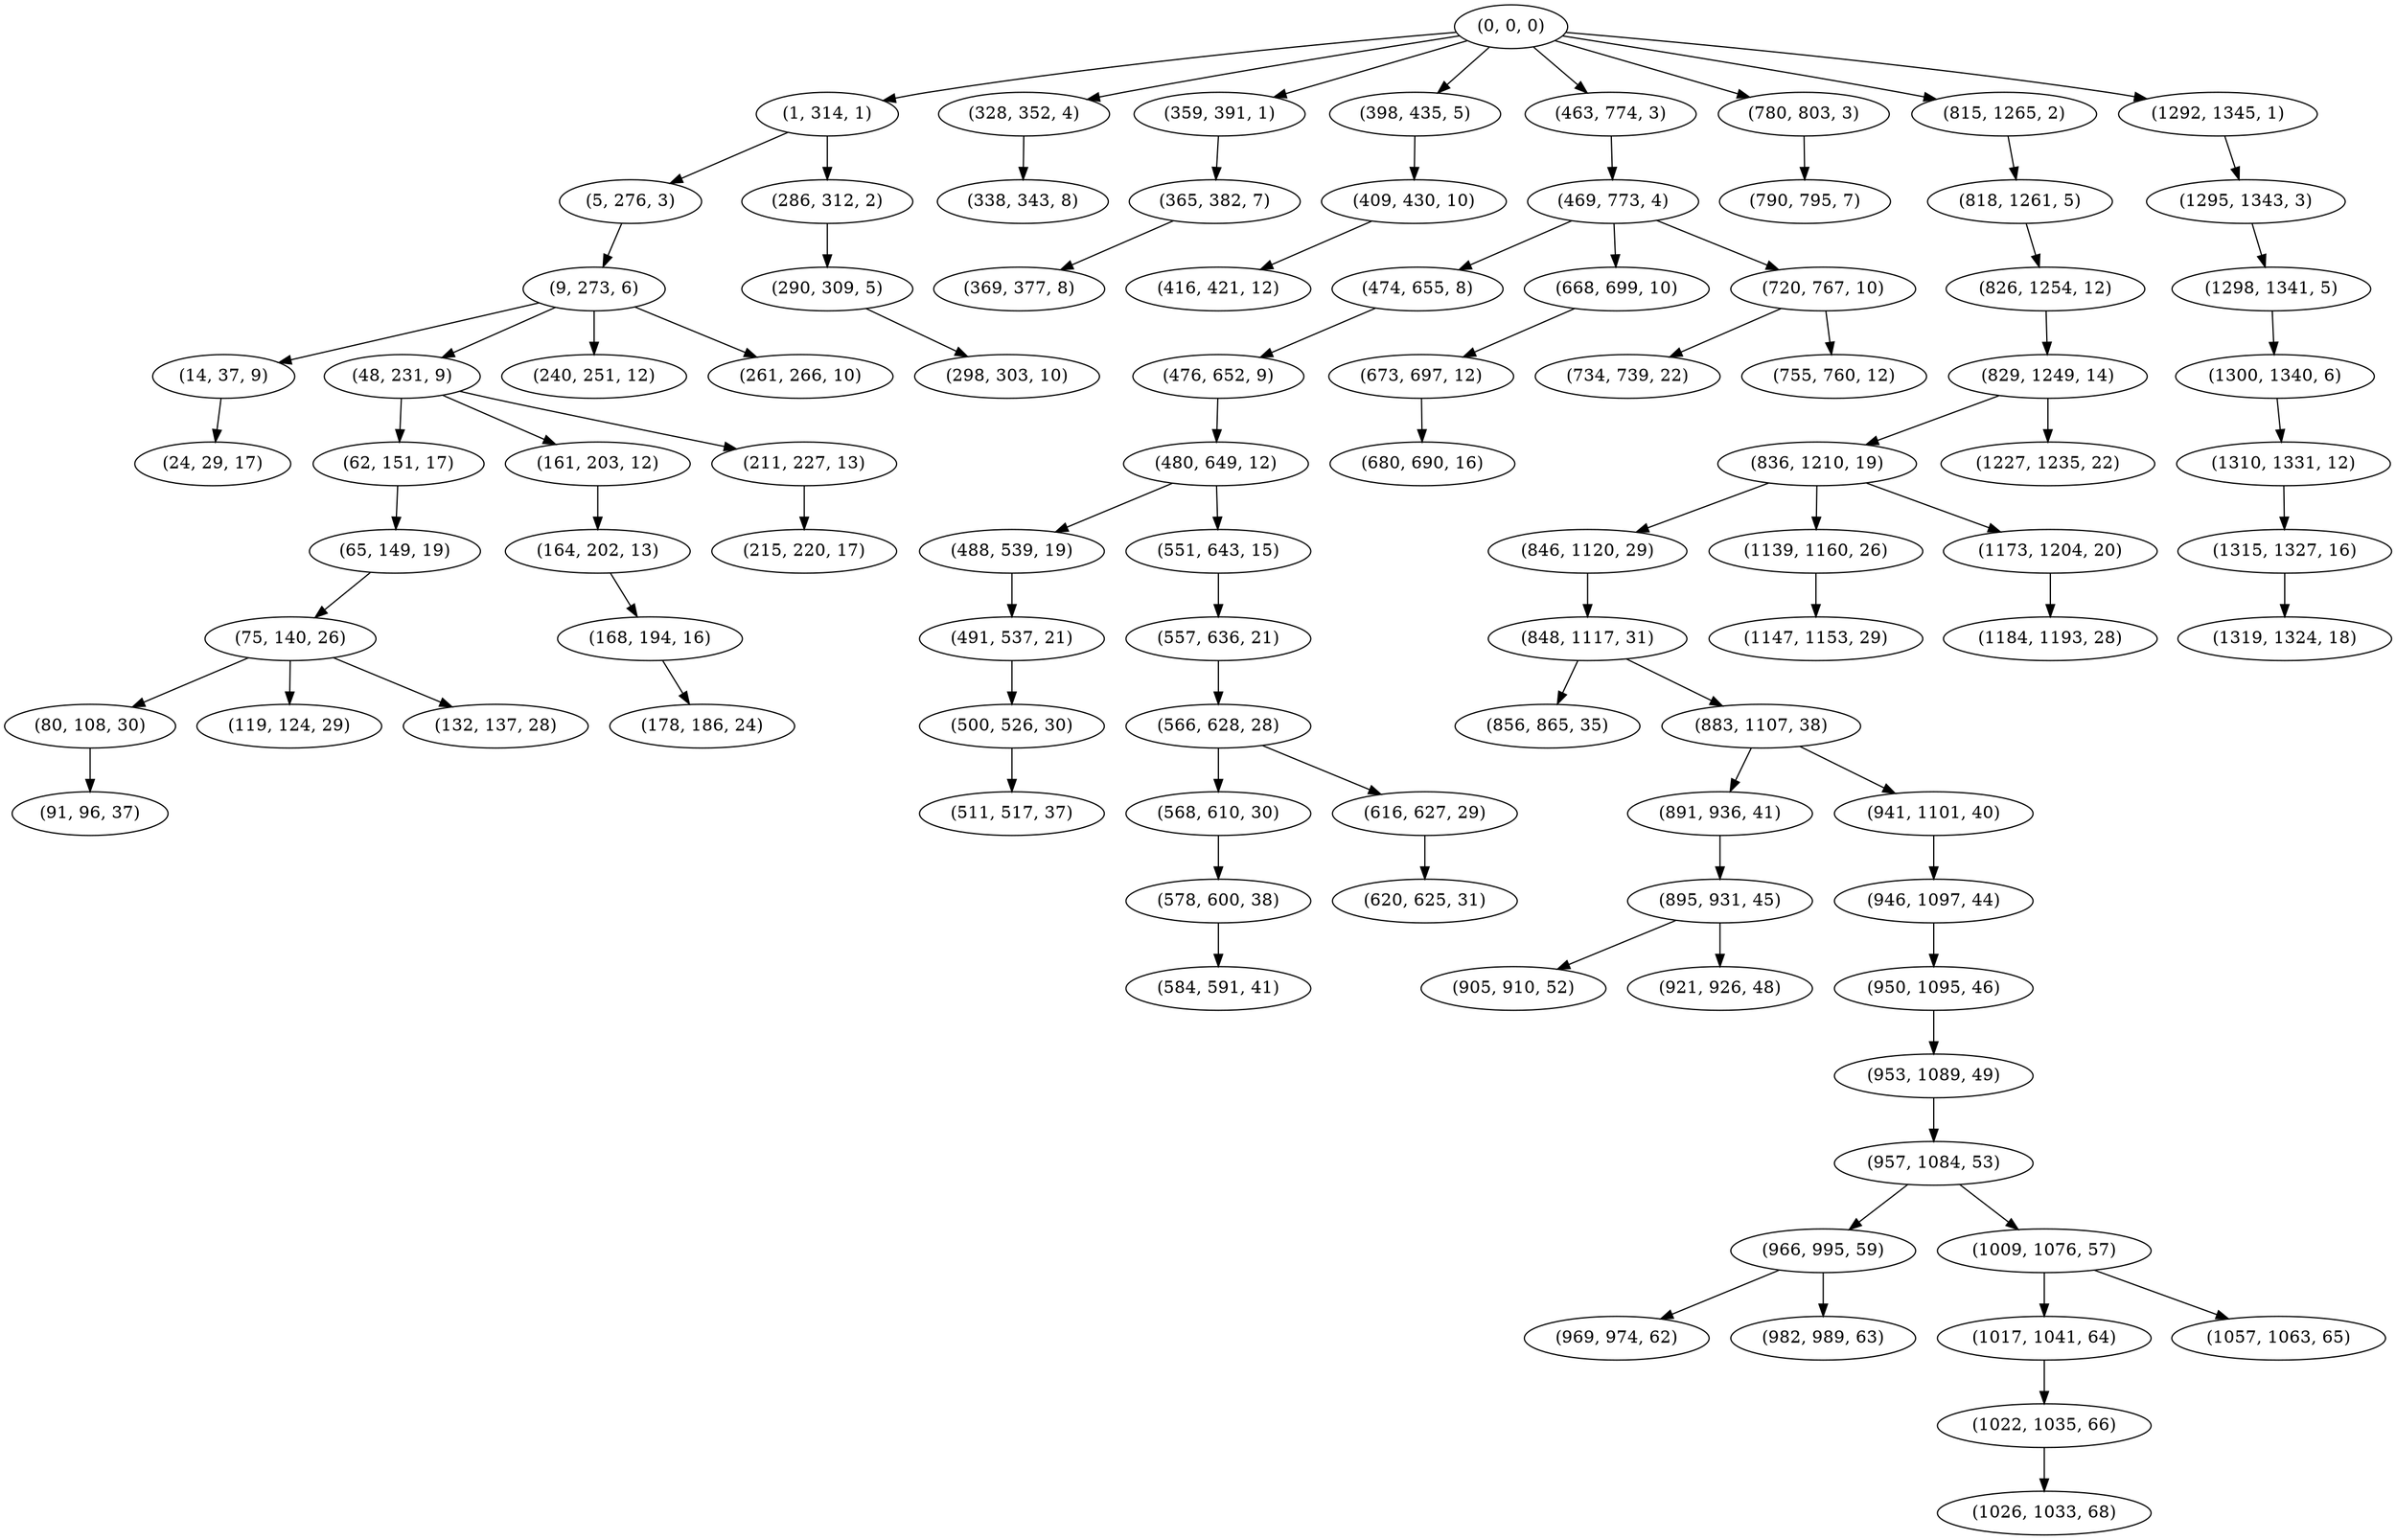 digraph tree {
    "(0, 0, 0)";
    "(1, 314, 1)";
    "(5, 276, 3)";
    "(9, 273, 6)";
    "(14, 37, 9)";
    "(24, 29, 17)";
    "(48, 231, 9)";
    "(62, 151, 17)";
    "(65, 149, 19)";
    "(75, 140, 26)";
    "(80, 108, 30)";
    "(91, 96, 37)";
    "(119, 124, 29)";
    "(132, 137, 28)";
    "(161, 203, 12)";
    "(164, 202, 13)";
    "(168, 194, 16)";
    "(178, 186, 24)";
    "(211, 227, 13)";
    "(215, 220, 17)";
    "(240, 251, 12)";
    "(261, 266, 10)";
    "(286, 312, 2)";
    "(290, 309, 5)";
    "(298, 303, 10)";
    "(328, 352, 4)";
    "(338, 343, 8)";
    "(359, 391, 1)";
    "(365, 382, 7)";
    "(369, 377, 8)";
    "(398, 435, 5)";
    "(409, 430, 10)";
    "(416, 421, 12)";
    "(463, 774, 3)";
    "(469, 773, 4)";
    "(474, 655, 8)";
    "(476, 652, 9)";
    "(480, 649, 12)";
    "(488, 539, 19)";
    "(491, 537, 21)";
    "(500, 526, 30)";
    "(511, 517, 37)";
    "(551, 643, 15)";
    "(557, 636, 21)";
    "(566, 628, 28)";
    "(568, 610, 30)";
    "(578, 600, 38)";
    "(584, 591, 41)";
    "(616, 627, 29)";
    "(620, 625, 31)";
    "(668, 699, 10)";
    "(673, 697, 12)";
    "(680, 690, 16)";
    "(720, 767, 10)";
    "(734, 739, 22)";
    "(755, 760, 12)";
    "(780, 803, 3)";
    "(790, 795, 7)";
    "(815, 1265, 2)";
    "(818, 1261, 5)";
    "(826, 1254, 12)";
    "(829, 1249, 14)";
    "(836, 1210, 19)";
    "(846, 1120, 29)";
    "(848, 1117, 31)";
    "(856, 865, 35)";
    "(883, 1107, 38)";
    "(891, 936, 41)";
    "(895, 931, 45)";
    "(905, 910, 52)";
    "(921, 926, 48)";
    "(941, 1101, 40)";
    "(946, 1097, 44)";
    "(950, 1095, 46)";
    "(953, 1089, 49)";
    "(957, 1084, 53)";
    "(966, 995, 59)";
    "(969, 974, 62)";
    "(982, 989, 63)";
    "(1009, 1076, 57)";
    "(1017, 1041, 64)";
    "(1022, 1035, 66)";
    "(1026, 1033, 68)";
    "(1057, 1063, 65)";
    "(1139, 1160, 26)";
    "(1147, 1153, 29)";
    "(1173, 1204, 20)";
    "(1184, 1193, 28)";
    "(1227, 1235, 22)";
    "(1292, 1345, 1)";
    "(1295, 1343, 3)";
    "(1298, 1341, 5)";
    "(1300, 1340, 6)";
    "(1310, 1331, 12)";
    "(1315, 1327, 16)";
    "(1319, 1324, 18)";
    "(0, 0, 0)" -> "(1, 314, 1)";
    "(0, 0, 0)" -> "(328, 352, 4)";
    "(0, 0, 0)" -> "(359, 391, 1)";
    "(0, 0, 0)" -> "(398, 435, 5)";
    "(0, 0, 0)" -> "(463, 774, 3)";
    "(0, 0, 0)" -> "(780, 803, 3)";
    "(0, 0, 0)" -> "(815, 1265, 2)";
    "(0, 0, 0)" -> "(1292, 1345, 1)";
    "(1, 314, 1)" -> "(5, 276, 3)";
    "(1, 314, 1)" -> "(286, 312, 2)";
    "(5, 276, 3)" -> "(9, 273, 6)";
    "(9, 273, 6)" -> "(14, 37, 9)";
    "(9, 273, 6)" -> "(48, 231, 9)";
    "(9, 273, 6)" -> "(240, 251, 12)";
    "(9, 273, 6)" -> "(261, 266, 10)";
    "(14, 37, 9)" -> "(24, 29, 17)";
    "(48, 231, 9)" -> "(62, 151, 17)";
    "(48, 231, 9)" -> "(161, 203, 12)";
    "(48, 231, 9)" -> "(211, 227, 13)";
    "(62, 151, 17)" -> "(65, 149, 19)";
    "(65, 149, 19)" -> "(75, 140, 26)";
    "(75, 140, 26)" -> "(80, 108, 30)";
    "(75, 140, 26)" -> "(119, 124, 29)";
    "(75, 140, 26)" -> "(132, 137, 28)";
    "(80, 108, 30)" -> "(91, 96, 37)";
    "(161, 203, 12)" -> "(164, 202, 13)";
    "(164, 202, 13)" -> "(168, 194, 16)";
    "(168, 194, 16)" -> "(178, 186, 24)";
    "(211, 227, 13)" -> "(215, 220, 17)";
    "(286, 312, 2)" -> "(290, 309, 5)";
    "(290, 309, 5)" -> "(298, 303, 10)";
    "(328, 352, 4)" -> "(338, 343, 8)";
    "(359, 391, 1)" -> "(365, 382, 7)";
    "(365, 382, 7)" -> "(369, 377, 8)";
    "(398, 435, 5)" -> "(409, 430, 10)";
    "(409, 430, 10)" -> "(416, 421, 12)";
    "(463, 774, 3)" -> "(469, 773, 4)";
    "(469, 773, 4)" -> "(474, 655, 8)";
    "(469, 773, 4)" -> "(668, 699, 10)";
    "(469, 773, 4)" -> "(720, 767, 10)";
    "(474, 655, 8)" -> "(476, 652, 9)";
    "(476, 652, 9)" -> "(480, 649, 12)";
    "(480, 649, 12)" -> "(488, 539, 19)";
    "(480, 649, 12)" -> "(551, 643, 15)";
    "(488, 539, 19)" -> "(491, 537, 21)";
    "(491, 537, 21)" -> "(500, 526, 30)";
    "(500, 526, 30)" -> "(511, 517, 37)";
    "(551, 643, 15)" -> "(557, 636, 21)";
    "(557, 636, 21)" -> "(566, 628, 28)";
    "(566, 628, 28)" -> "(568, 610, 30)";
    "(566, 628, 28)" -> "(616, 627, 29)";
    "(568, 610, 30)" -> "(578, 600, 38)";
    "(578, 600, 38)" -> "(584, 591, 41)";
    "(616, 627, 29)" -> "(620, 625, 31)";
    "(668, 699, 10)" -> "(673, 697, 12)";
    "(673, 697, 12)" -> "(680, 690, 16)";
    "(720, 767, 10)" -> "(734, 739, 22)";
    "(720, 767, 10)" -> "(755, 760, 12)";
    "(780, 803, 3)" -> "(790, 795, 7)";
    "(815, 1265, 2)" -> "(818, 1261, 5)";
    "(818, 1261, 5)" -> "(826, 1254, 12)";
    "(826, 1254, 12)" -> "(829, 1249, 14)";
    "(829, 1249, 14)" -> "(836, 1210, 19)";
    "(829, 1249, 14)" -> "(1227, 1235, 22)";
    "(836, 1210, 19)" -> "(846, 1120, 29)";
    "(836, 1210, 19)" -> "(1139, 1160, 26)";
    "(836, 1210, 19)" -> "(1173, 1204, 20)";
    "(846, 1120, 29)" -> "(848, 1117, 31)";
    "(848, 1117, 31)" -> "(856, 865, 35)";
    "(848, 1117, 31)" -> "(883, 1107, 38)";
    "(883, 1107, 38)" -> "(891, 936, 41)";
    "(883, 1107, 38)" -> "(941, 1101, 40)";
    "(891, 936, 41)" -> "(895, 931, 45)";
    "(895, 931, 45)" -> "(905, 910, 52)";
    "(895, 931, 45)" -> "(921, 926, 48)";
    "(941, 1101, 40)" -> "(946, 1097, 44)";
    "(946, 1097, 44)" -> "(950, 1095, 46)";
    "(950, 1095, 46)" -> "(953, 1089, 49)";
    "(953, 1089, 49)" -> "(957, 1084, 53)";
    "(957, 1084, 53)" -> "(966, 995, 59)";
    "(957, 1084, 53)" -> "(1009, 1076, 57)";
    "(966, 995, 59)" -> "(969, 974, 62)";
    "(966, 995, 59)" -> "(982, 989, 63)";
    "(1009, 1076, 57)" -> "(1017, 1041, 64)";
    "(1009, 1076, 57)" -> "(1057, 1063, 65)";
    "(1017, 1041, 64)" -> "(1022, 1035, 66)";
    "(1022, 1035, 66)" -> "(1026, 1033, 68)";
    "(1139, 1160, 26)" -> "(1147, 1153, 29)";
    "(1173, 1204, 20)" -> "(1184, 1193, 28)";
    "(1292, 1345, 1)" -> "(1295, 1343, 3)";
    "(1295, 1343, 3)" -> "(1298, 1341, 5)";
    "(1298, 1341, 5)" -> "(1300, 1340, 6)";
    "(1300, 1340, 6)" -> "(1310, 1331, 12)";
    "(1310, 1331, 12)" -> "(1315, 1327, 16)";
    "(1315, 1327, 16)" -> "(1319, 1324, 18)";
}
